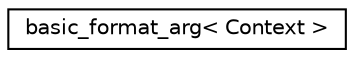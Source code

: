 digraph "Graphical Class Hierarchy"
{
  edge [fontname="Helvetica",fontsize="10",labelfontname="Helvetica",labelfontsize="10"];
  node [fontname="Helvetica",fontsize="10",shape=record];
  rankdir="LR";
  Node1 [label="basic_format_arg\< Context \>",height=0.2,width=0.4,color="black", fillcolor="white", style="filled",URL="$classbasic__format__arg.html"];
}
